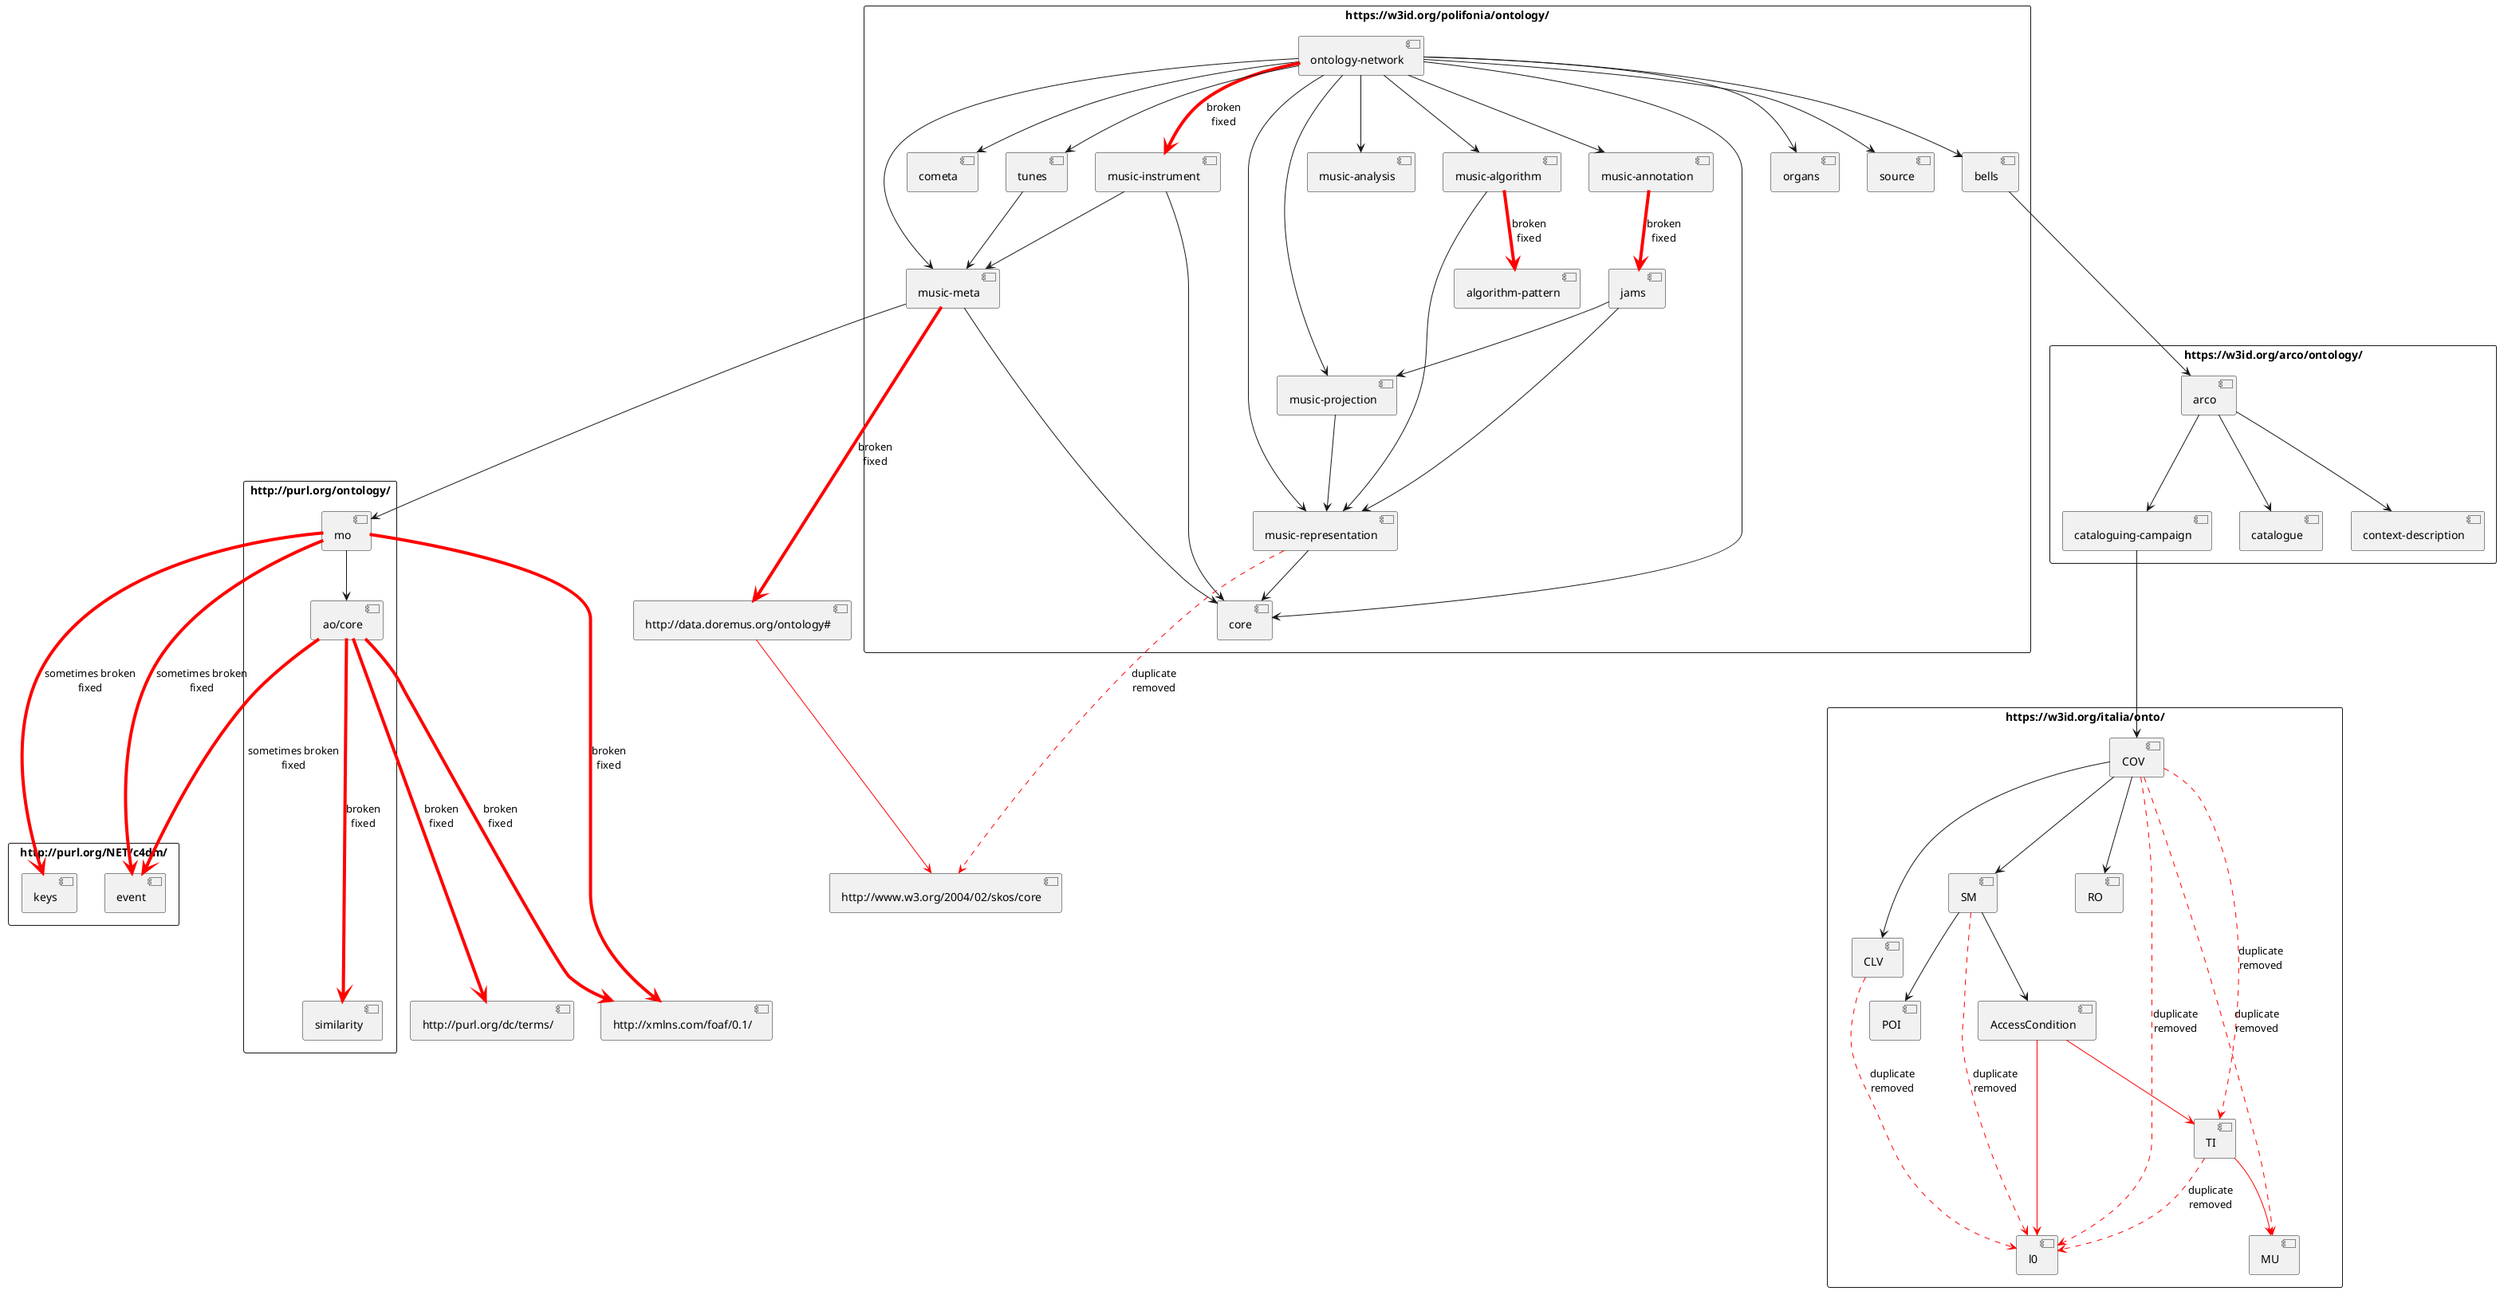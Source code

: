 @startuml owl-imports-graph

rectangle "https://w3id.org/polifonia/ontology/" {
    [ontology-network] as network
    [bells]
    [cometa]
    [core]
    [music-instrument] as instrument
    [music-algorithm] as algorithm
    [music-annotation] as annotation
    [music-analysis] as analysis
    [music-meta] as meta
    [music-projection] as projection
    [music-representation] as representation
    [organs]
    [source]
    [tunes]
    [jams]
    [algorithm-pattern] as pattern

    network --> bells
    network --> cometa
    network --> core
    network -[#red,thickness=4]-> instrument: broken\nfixed
    network --> algorithm
    network --> analysis
    network --> annotation
    network --> meta
    network --> projection
    network --> representation
    network --> organs
    network --> source
    network --> tunes
    jams --> projection
    jams --> representation
    meta --> core
    representation --> core
    algorithm --> representation
    projection --> representation
    instrument --> meta
    instrument --> core
    tunes --> meta

    annotation -[#red,thickness=4]-> jams: broken\nfixed
    algorithm -[#red,thickness=4]-> pattern: broken\nfixed
}

rectangle "http://purl.org/ontology/" {
    [mo]
    [ao/core] as ao_core
    [similarity] as musim

    mo --> ao_core
}

rectangle "https://w3id.org/arco/ontology/" {
    [arco]
    [cataloguing-campaign] as campaign
    [catalogue]
    [context-description] as description

    arco --> catalogue
    arco --> campaign
    arco --> description
}

rectangle "https://w3id.org/italia/onto/" {
    [AccessCondition]
    [CLV]
    [COV]
    [MU]
    [RO]
    [SM]
    [TI]
    [l0]
    [POI]

    AccessCondition -[#red]-> l0
    AccessCondition -[#red]-> TI
    TI -[#red,dashed]-> l0 : duplicate\nremoved
    TI -[#red]-> MU
    COV --> CLV
    COV -[#red,dashed]-> MU: duplicate\nremoved
    COV --> RO
    COV --> SM
    COV -[#red,dashed]-> TI: duplicate\nremoved
    COV -[#red,dashed]-> l0: duplicate\nremoved
    CLV -[#red,dashed]-> l0: duplicate\nremoved
    SM --> AccessCondition
    SM --> POI
    SM -[#red,dashed]-> l0: duplicate\nremoved
}

rectangle "http://purl.org/NET/c4dm/" {
    [event]
    [keys]
}

[http://xmlns.com/foaf/0.1/] as foaf

[http://purl.org/dc/terms/] as terms

[http://data.doremus.org/ontology#] as doremus

[http://www.w3.org/2004/02/skos/core] as skos

meta -[#red,thickness=4]---> doremus: broken\nfixed
ao_core -[#red,thickness=4]---> musim: broken\nfixed
ao_core -[#red,thickness=4]---> terms: broken\nfixed
mo -[#red,thickness=4]---> foaf: broken\nfixed
ao_core -[#red,thickness=4]---> foaf: broken\nfixed

meta ---> mo
bells ---> arco
campaign ---> COV

ao_core -[#red,thickness=4]--> event: sometimes broken\nfixed
mo -[#red,thickness=4]--> event: sometimes broken\nfixed
mo -[#red,thickness=4]--> keys: sometimes broken\nfixed

doremus -[#red]--> skos
representation -[#red,dashed]--> skos: duplicate\nremoved

@enduml